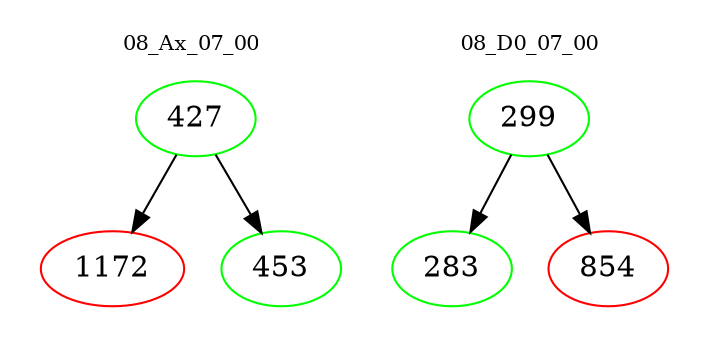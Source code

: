 digraph{
subgraph cluster_0 {
color = white
label = "08_Ax_07_00";
fontsize=10;
T0_427 [label="427", color="green"]
T0_427 -> T0_1172 [color="black"]
T0_1172 [label="1172", color="red"]
T0_427 -> T0_453 [color="black"]
T0_453 [label="453", color="green"]
}
subgraph cluster_1 {
color = white
label = "08_D0_07_00";
fontsize=10;
T1_299 [label="299", color="green"]
T1_299 -> T1_283 [color="black"]
T1_283 [label="283", color="green"]
T1_299 -> T1_854 [color="black"]
T1_854 [label="854", color="red"]
}
}
